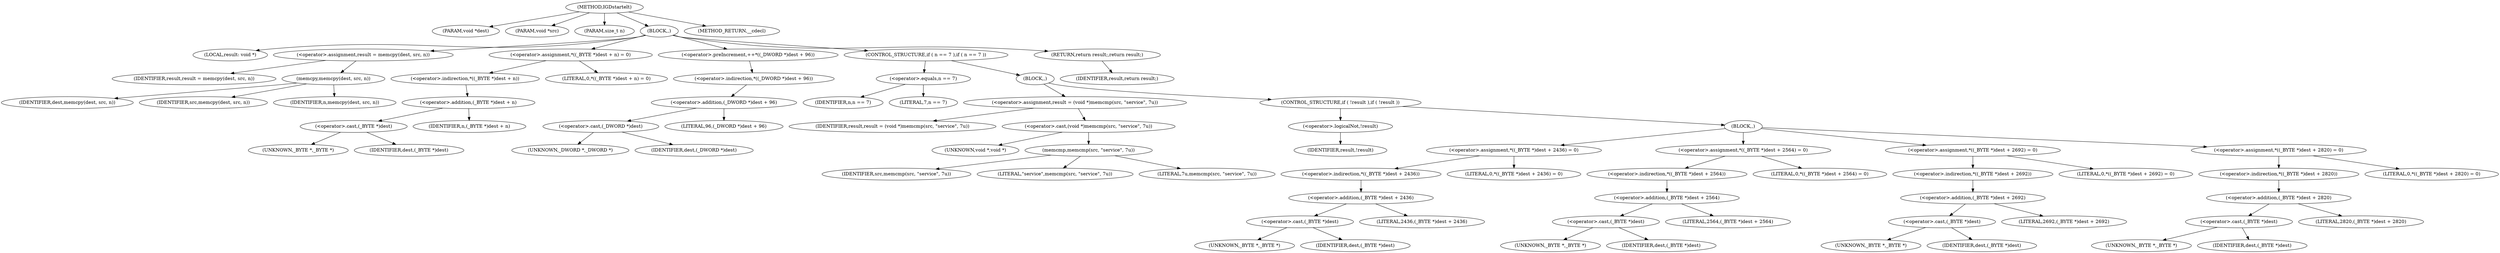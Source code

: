 digraph IGDstartelt {  
"1000102" [label = "(METHOD,IGDstartelt)" ]
"1000103" [label = "(PARAM,void *dest)" ]
"1000104" [label = "(PARAM,void *src)" ]
"1000105" [label = "(PARAM,size_t n)" ]
"1000106" [label = "(BLOCK,,)" ]
"1000107" [label = "(LOCAL,result: void *)" ]
"1000108" [label = "(<operator>.assignment,result = memcpy(dest, src, n))" ]
"1000109" [label = "(IDENTIFIER,result,result = memcpy(dest, src, n))" ]
"1000110" [label = "(memcpy,memcpy(dest, src, n))" ]
"1000111" [label = "(IDENTIFIER,dest,memcpy(dest, src, n))" ]
"1000112" [label = "(IDENTIFIER,src,memcpy(dest, src, n))" ]
"1000113" [label = "(IDENTIFIER,n,memcpy(dest, src, n))" ]
"1000114" [label = "(<operator>.assignment,*((_BYTE *)dest + n) = 0)" ]
"1000115" [label = "(<operator>.indirection,*((_BYTE *)dest + n))" ]
"1000116" [label = "(<operator>.addition,(_BYTE *)dest + n)" ]
"1000117" [label = "(<operator>.cast,(_BYTE *)dest)" ]
"1000118" [label = "(UNKNOWN,_BYTE *,_BYTE *)" ]
"1000119" [label = "(IDENTIFIER,dest,(_BYTE *)dest)" ]
"1000120" [label = "(IDENTIFIER,n,(_BYTE *)dest + n)" ]
"1000121" [label = "(LITERAL,0,*((_BYTE *)dest + n) = 0)" ]
"1000122" [label = "(<operator>.preIncrement,++*((_DWORD *)dest + 96))" ]
"1000123" [label = "(<operator>.indirection,*((_DWORD *)dest + 96))" ]
"1000124" [label = "(<operator>.addition,(_DWORD *)dest + 96)" ]
"1000125" [label = "(<operator>.cast,(_DWORD *)dest)" ]
"1000126" [label = "(UNKNOWN,_DWORD *,_DWORD *)" ]
"1000127" [label = "(IDENTIFIER,dest,(_DWORD *)dest)" ]
"1000128" [label = "(LITERAL,96,(_DWORD *)dest + 96)" ]
"1000129" [label = "(CONTROL_STRUCTURE,if ( n == 7 ),if ( n == 7 ))" ]
"1000130" [label = "(<operator>.equals,n == 7)" ]
"1000131" [label = "(IDENTIFIER,n,n == 7)" ]
"1000132" [label = "(LITERAL,7,n == 7)" ]
"1000133" [label = "(BLOCK,,)" ]
"1000134" [label = "(<operator>.assignment,result = (void *)memcmp(src, \"service\", 7u))" ]
"1000135" [label = "(IDENTIFIER,result,result = (void *)memcmp(src, \"service\", 7u))" ]
"1000136" [label = "(<operator>.cast,(void *)memcmp(src, \"service\", 7u))" ]
"1000137" [label = "(UNKNOWN,void *,void *)" ]
"1000138" [label = "(memcmp,memcmp(src, \"service\", 7u))" ]
"1000139" [label = "(IDENTIFIER,src,memcmp(src, \"service\", 7u))" ]
"1000140" [label = "(LITERAL,\"service\",memcmp(src, \"service\", 7u))" ]
"1000141" [label = "(LITERAL,7u,memcmp(src, \"service\", 7u))" ]
"1000142" [label = "(CONTROL_STRUCTURE,if ( !result ),if ( !result ))" ]
"1000143" [label = "(<operator>.logicalNot,!result)" ]
"1000144" [label = "(IDENTIFIER,result,!result)" ]
"1000145" [label = "(BLOCK,,)" ]
"1000146" [label = "(<operator>.assignment,*((_BYTE *)dest + 2436) = 0)" ]
"1000147" [label = "(<operator>.indirection,*((_BYTE *)dest + 2436))" ]
"1000148" [label = "(<operator>.addition,(_BYTE *)dest + 2436)" ]
"1000149" [label = "(<operator>.cast,(_BYTE *)dest)" ]
"1000150" [label = "(UNKNOWN,_BYTE *,_BYTE *)" ]
"1000151" [label = "(IDENTIFIER,dest,(_BYTE *)dest)" ]
"1000152" [label = "(LITERAL,2436,(_BYTE *)dest + 2436)" ]
"1000153" [label = "(LITERAL,0,*((_BYTE *)dest + 2436) = 0)" ]
"1000154" [label = "(<operator>.assignment,*((_BYTE *)dest + 2564) = 0)" ]
"1000155" [label = "(<operator>.indirection,*((_BYTE *)dest + 2564))" ]
"1000156" [label = "(<operator>.addition,(_BYTE *)dest + 2564)" ]
"1000157" [label = "(<operator>.cast,(_BYTE *)dest)" ]
"1000158" [label = "(UNKNOWN,_BYTE *,_BYTE *)" ]
"1000159" [label = "(IDENTIFIER,dest,(_BYTE *)dest)" ]
"1000160" [label = "(LITERAL,2564,(_BYTE *)dest + 2564)" ]
"1000161" [label = "(LITERAL,0,*((_BYTE *)dest + 2564) = 0)" ]
"1000162" [label = "(<operator>.assignment,*((_BYTE *)dest + 2692) = 0)" ]
"1000163" [label = "(<operator>.indirection,*((_BYTE *)dest + 2692))" ]
"1000164" [label = "(<operator>.addition,(_BYTE *)dest + 2692)" ]
"1000165" [label = "(<operator>.cast,(_BYTE *)dest)" ]
"1000166" [label = "(UNKNOWN,_BYTE *,_BYTE *)" ]
"1000167" [label = "(IDENTIFIER,dest,(_BYTE *)dest)" ]
"1000168" [label = "(LITERAL,2692,(_BYTE *)dest + 2692)" ]
"1000169" [label = "(LITERAL,0,*((_BYTE *)dest + 2692) = 0)" ]
"1000170" [label = "(<operator>.assignment,*((_BYTE *)dest + 2820) = 0)" ]
"1000171" [label = "(<operator>.indirection,*((_BYTE *)dest + 2820))" ]
"1000172" [label = "(<operator>.addition,(_BYTE *)dest + 2820)" ]
"1000173" [label = "(<operator>.cast,(_BYTE *)dest)" ]
"1000174" [label = "(UNKNOWN,_BYTE *,_BYTE *)" ]
"1000175" [label = "(IDENTIFIER,dest,(_BYTE *)dest)" ]
"1000176" [label = "(LITERAL,2820,(_BYTE *)dest + 2820)" ]
"1000177" [label = "(LITERAL,0,*((_BYTE *)dest + 2820) = 0)" ]
"1000178" [label = "(RETURN,return result;,return result;)" ]
"1000179" [label = "(IDENTIFIER,result,return result;)" ]
"1000180" [label = "(METHOD_RETURN,__cdecl)" ]
  "1000102" -> "1000103" 
  "1000102" -> "1000104" 
  "1000102" -> "1000105" 
  "1000102" -> "1000106" 
  "1000102" -> "1000180" 
  "1000106" -> "1000107" 
  "1000106" -> "1000108" 
  "1000106" -> "1000114" 
  "1000106" -> "1000122" 
  "1000106" -> "1000129" 
  "1000106" -> "1000178" 
  "1000108" -> "1000109" 
  "1000108" -> "1000110" 
  "1000110" -> "1000111" 
  "1000110" -> "1000112" 
  "1000110" -> "1000113" 
  "1000114" -> "1000115" 
  "1000114" -> "1000121" 
  "1000115" -> "1000116" 
  "1000116" -> "1000117" 
  "1000116" -> "1000120" 
  "1000117" -> "1000118" 
  "1000117" -> "1000119" 
  "1000122" -> "1000123" 
  "1000123" -> "1000124" 
  "1000124" -> "1000125" 
  "1000124" -> "1000128" 
  "1000125" -> "1000126" 
  "1000125" -> "1000127" 
  "1000129" -> "1000130" 
  "1000129" -> "1000133" 
  "1000130" -> "1000131" 
  "1000130" -> "1000132" 
  "1000133" -> "1000134" 
  "1000133" -> "1000142" 
  "1000134" -> "1000135" 
  "1000134" -> "1000136" 
  "1000136" -> "1000137" 
  "1000136" -> "1000138" 
  "1000138" -> "1000139" 
  "1000138" -> "1000140" 
  "1000138" -> "1000141" 
  "1000142" -> "1000143" 
  "1000142" -> "1000145" 
  "1000143" -> "1000144" 
  "1000145" -> "1000146" 
  "1000145" -> "1000154" 
  "1000145" -> "1000162" 
  "1000145" -> "1000170" 
  "1000146" -> "1000147" 
  "1000146" -> "1000153" 
  "1000147" -> "1000148" 
  "1000148" -> "1000149" 
  "1000148" -> "1000152" 
  "1000149" -> "1000150" 
  "1000149" -> "1000151" 
  "1000154" -> "1000155" 
  "1000154" -> "1000161" 
  "1000155" -> "1000156" 
  "1000156" -> "1000157" 
  "1000156" -> "1000160" 
  "1000157" -> "1000158" 
  "1000157" -> "1000159" 
  "1000162" -> "1000163" 
  "1000162" -> "1000169" 
  "1000163" -> "1000164" 
  "1000164" -> "1000165" 
  "1000164" -> "1000168" 
  "1000165" -> "1000166" 
  "1000165" -> "1000167" 
  "1000170" -> "1000171" 
  "1000170" -> "1000177" 
  "1000171" -> "1000172" 
  "1000172" -> "1000173" 
  "1000172" -> "1000176" 
  "1000173" -> "1000174" 
  "1000173" -> "1000175" 
  "1000178" -> "1000179" 
}
